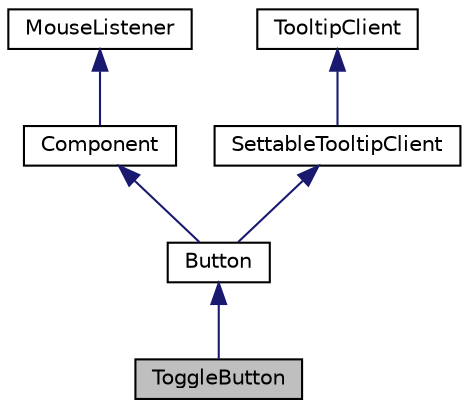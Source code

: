 digraph "ToggleButton"
{
  bgcolor="transparent";
  edge [fontname="Helvetica",fontsize="10",labelfontname="Helvetica",labelfontsize="10"];
  node [fontname="Helvetica",fontsize="10",shape=record];
  Node0 [label="ToggleButton",height=0.2,width=0.4,color="black", fillcolor="grey75", style="filled", fontcolor="black"];
  Node1 -> Node0 [dir="back",color="midnightblue",fontsize="10",style="solid",fontname="Helvetica"];
  Node1 [label="Button",height=0.2,width=0.4,color="black",URL="$classButton.html",tooltip="A base class for buttons. "];
  Node2 -> Node1 [dir="back",color="midnightblue",fontsize="10",style="solid",fontname="Helvetica"];
  Node2 [label="Component",height=0.2,width=0.4,color="black",URL="$classComponent.html",tooltip="The base class for all JUCE user-interface objects. "];
  Node3 -> Node2 [dir="back",color="midnightblue",fontsize="10",style="solid",fontname="Helvetica"];
  Node3 [label="MouseListener",height=0.2,width=0.4,color="black",URL="$classMouseListener.html",tooltip="A MouseListener can be registered with a component to receive callbacks about mouse events that happe..."];
  Node4 -> Node1 [dir="back",color="midnightblue",fontsize="10",style="solid",fontname="Helvetica"];
  Node4 [label="SettableTooltipClient",height=0.2,width=0.4,color="black",URL="$classSettableTooltipClient.html",tooltip="An implementation of TooltipClient that stores the tooltip string and a method for changing it..."];
  Node5 -> Node4 [dir="back",color="midnightblue",fontsize="10",style="solid",fontname="Helvetica"];
  Node5 [label="TooltipClient",height=0.2,width=0.4,color="black",URL="$classTooltipClient.html",tooltip="Components that want to use pop-up tooltips should implement this interface. "];
}
